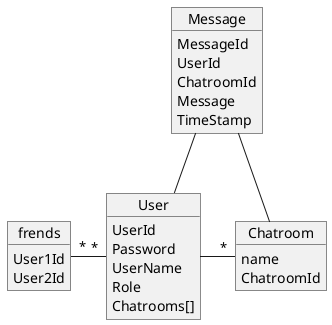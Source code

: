 @startuml
object User {
    UserId
    Password
    UserName
    Role
    Chatrooms[]
}
object frends {
    User1Id
    User2Id
}

object Chatroom {
    name
    ChatroomId
}

object Message {
    MessageId
    UserId
    ChatroomId
    Message
    TimeStamp
}

User - "*" Chatroom
Message -- User
Message -- Chatroom
frends "*"-"*" User
@enduml